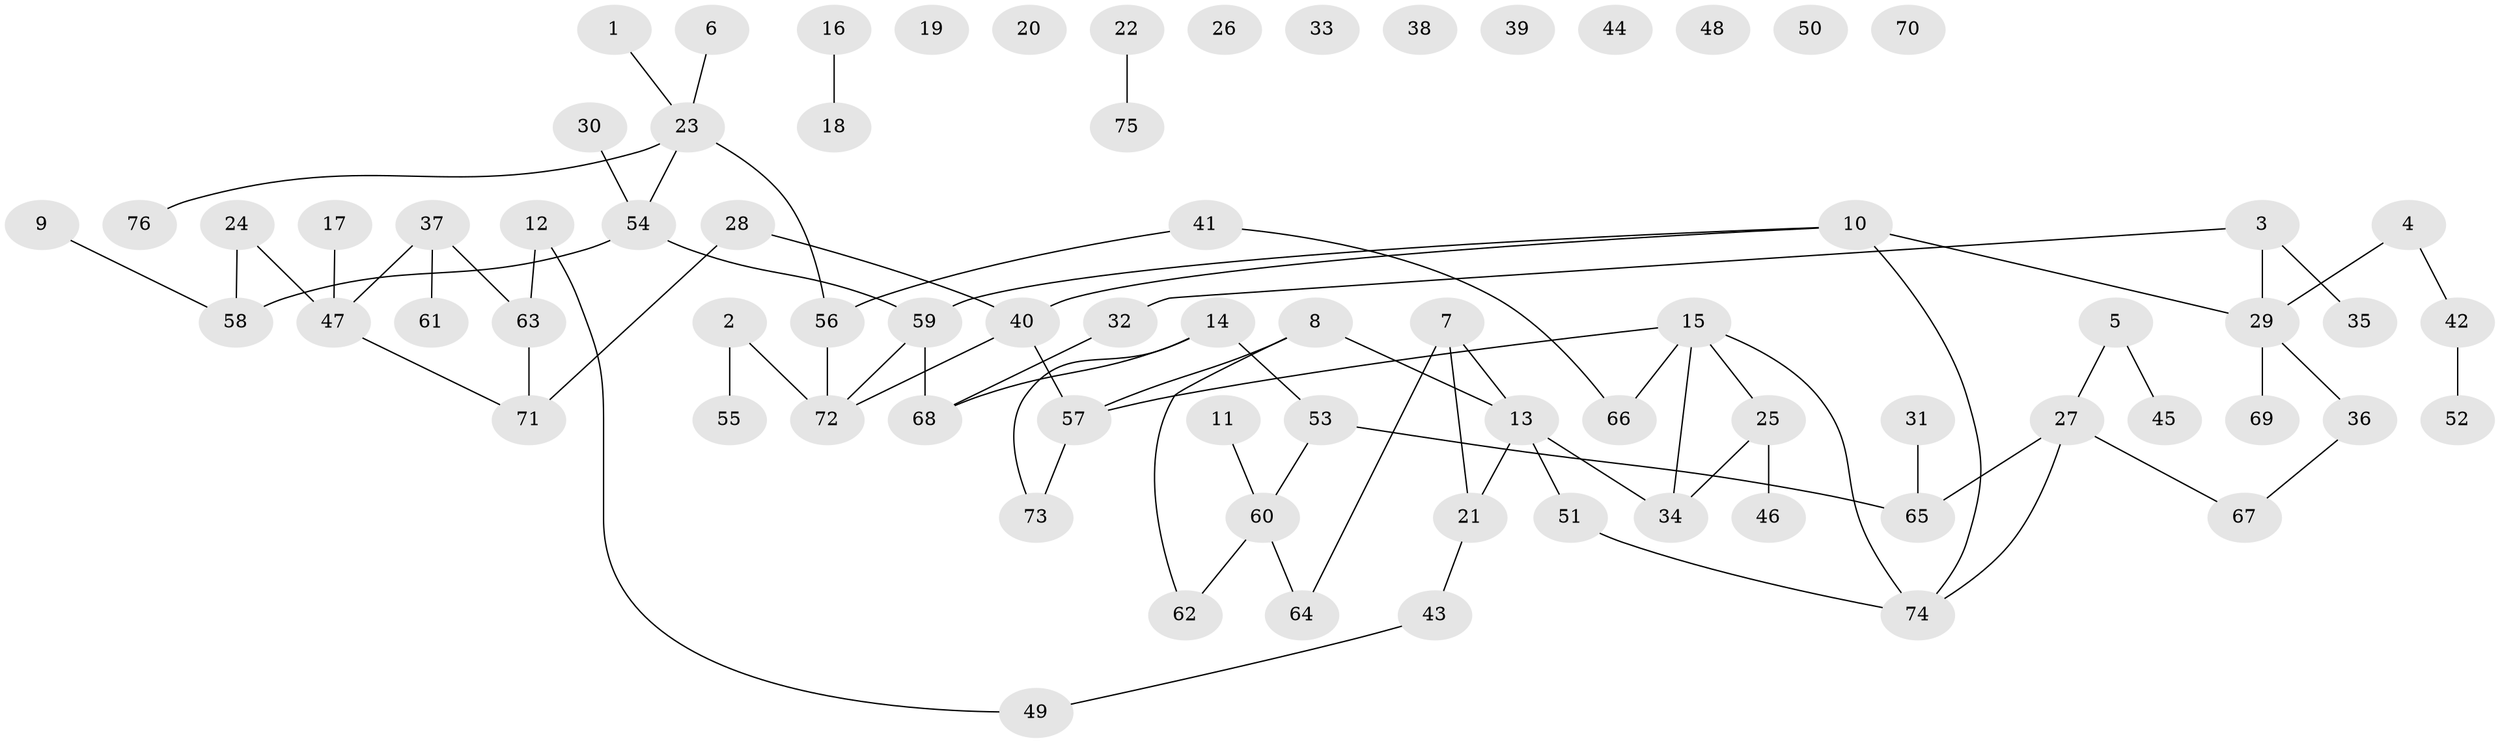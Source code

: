 // coarse degree distribution, {2: 0.20754716981132076, 4: 0.22641509433962265, 1: 0.2830188679245283, 0: 0.18867924528301888, 3: 0.05660377358490566, 5: 0.018867924528301886, 7: 0.018867924528301886}
// Generated by graph-tools (version 1.1) at 2025/43/03/04/25 21:43:08]
// undirected, 76 vertices, 80 edges
graph export_dot {
graph [start="1"]
  node [color=gray90,style=filled];
  1;
  2;
  3;
  4;
  5;
  6;
  7;
  8;
  9;
  10;
  11;
  12;
  13;
  14;
  15;
  16;
  17;
  18;
  19;
  20;
  21;
  22;
  23;
  24;
  25;
  26;
  27;
  28;
  29;
  30;
  31;
  32;
  33;
  34;
  35;
  36;
  37;
  38;
  39;
  40;
  41;
  42;
  43;
  44;
  45;
  46;
  47;
  48;
  49;
  50;
  51;
  52;
  53;
  54;
  55;
  56;
  57;
  58;
  59;
  60;
  61;
  62;
  63;
  64;
  65;
  66;
  67;
  68;
  69;
  70;
  71;
  72;
  73;
  74;
  75;
  76;
  1 -- 23;
  2 -- 55;
  2 -- 72;
  3 -- 29;
  3 -- 32;
  3 -- 35;
  4 -- 29;
  4 -- 42;
  5 -- 27;
  5 -- 45;
  6 -- 23;
  7 -- 13;
  7 -- 21;
  7 -- 64;
  8 -- 13;
  8 -- 57;
  8 -- 62;
  9 -- 58;
  10 -- 29;
  10 -- 40;
  10 -- 59;
  10 -- 74;
  11 -- 60;
  12 -- 49;
  12 -- 63;
  13 -- 21;
  13 -- 34;
  13 -- 51;
  14 -- 53;
  14 -- 68;
  14 -- 73;
  15 -- 25;
  15 -- 34;
  15 -- 57;
  15 -- 66;
  15 -- 74;
  16 -- 18;
  17 -- 47;
  21 -- 43;
  22 -- 75;
  23 -- 54;
  23 -- 56;
  23 -- 76;
  24 -- 47;
  24 -- 58;
  25 -- 34;
  25 -- 46;
  27 -- 65;
  27 -- 67;
  27 -- 74;
  28 -- 40;
  28 -- 71;
  29 -- 36;
  29 -- 69;
  30 -- 54;
  31 -- 65;
  32 -- 68;
  36 -- 67;
  37 -- 47;
  37 -- 61;
  37 -- 63;
  40 -- 57;
  40 -- 72;
  41 -- 56;
  41 -- 66;
  42 -- 52;
  43 -- 49;
  47 -- 71;
  51 -- 74;
  53 -- 60;
  53 -- 65;
  54 -- 58;
  54 -- 59;
  56 -- 72;
  57 -- 73;
  59 -- 68;
  59 -- 72;
  60 -- 62;
  60 -- 64;
  63 -- 71;
}
